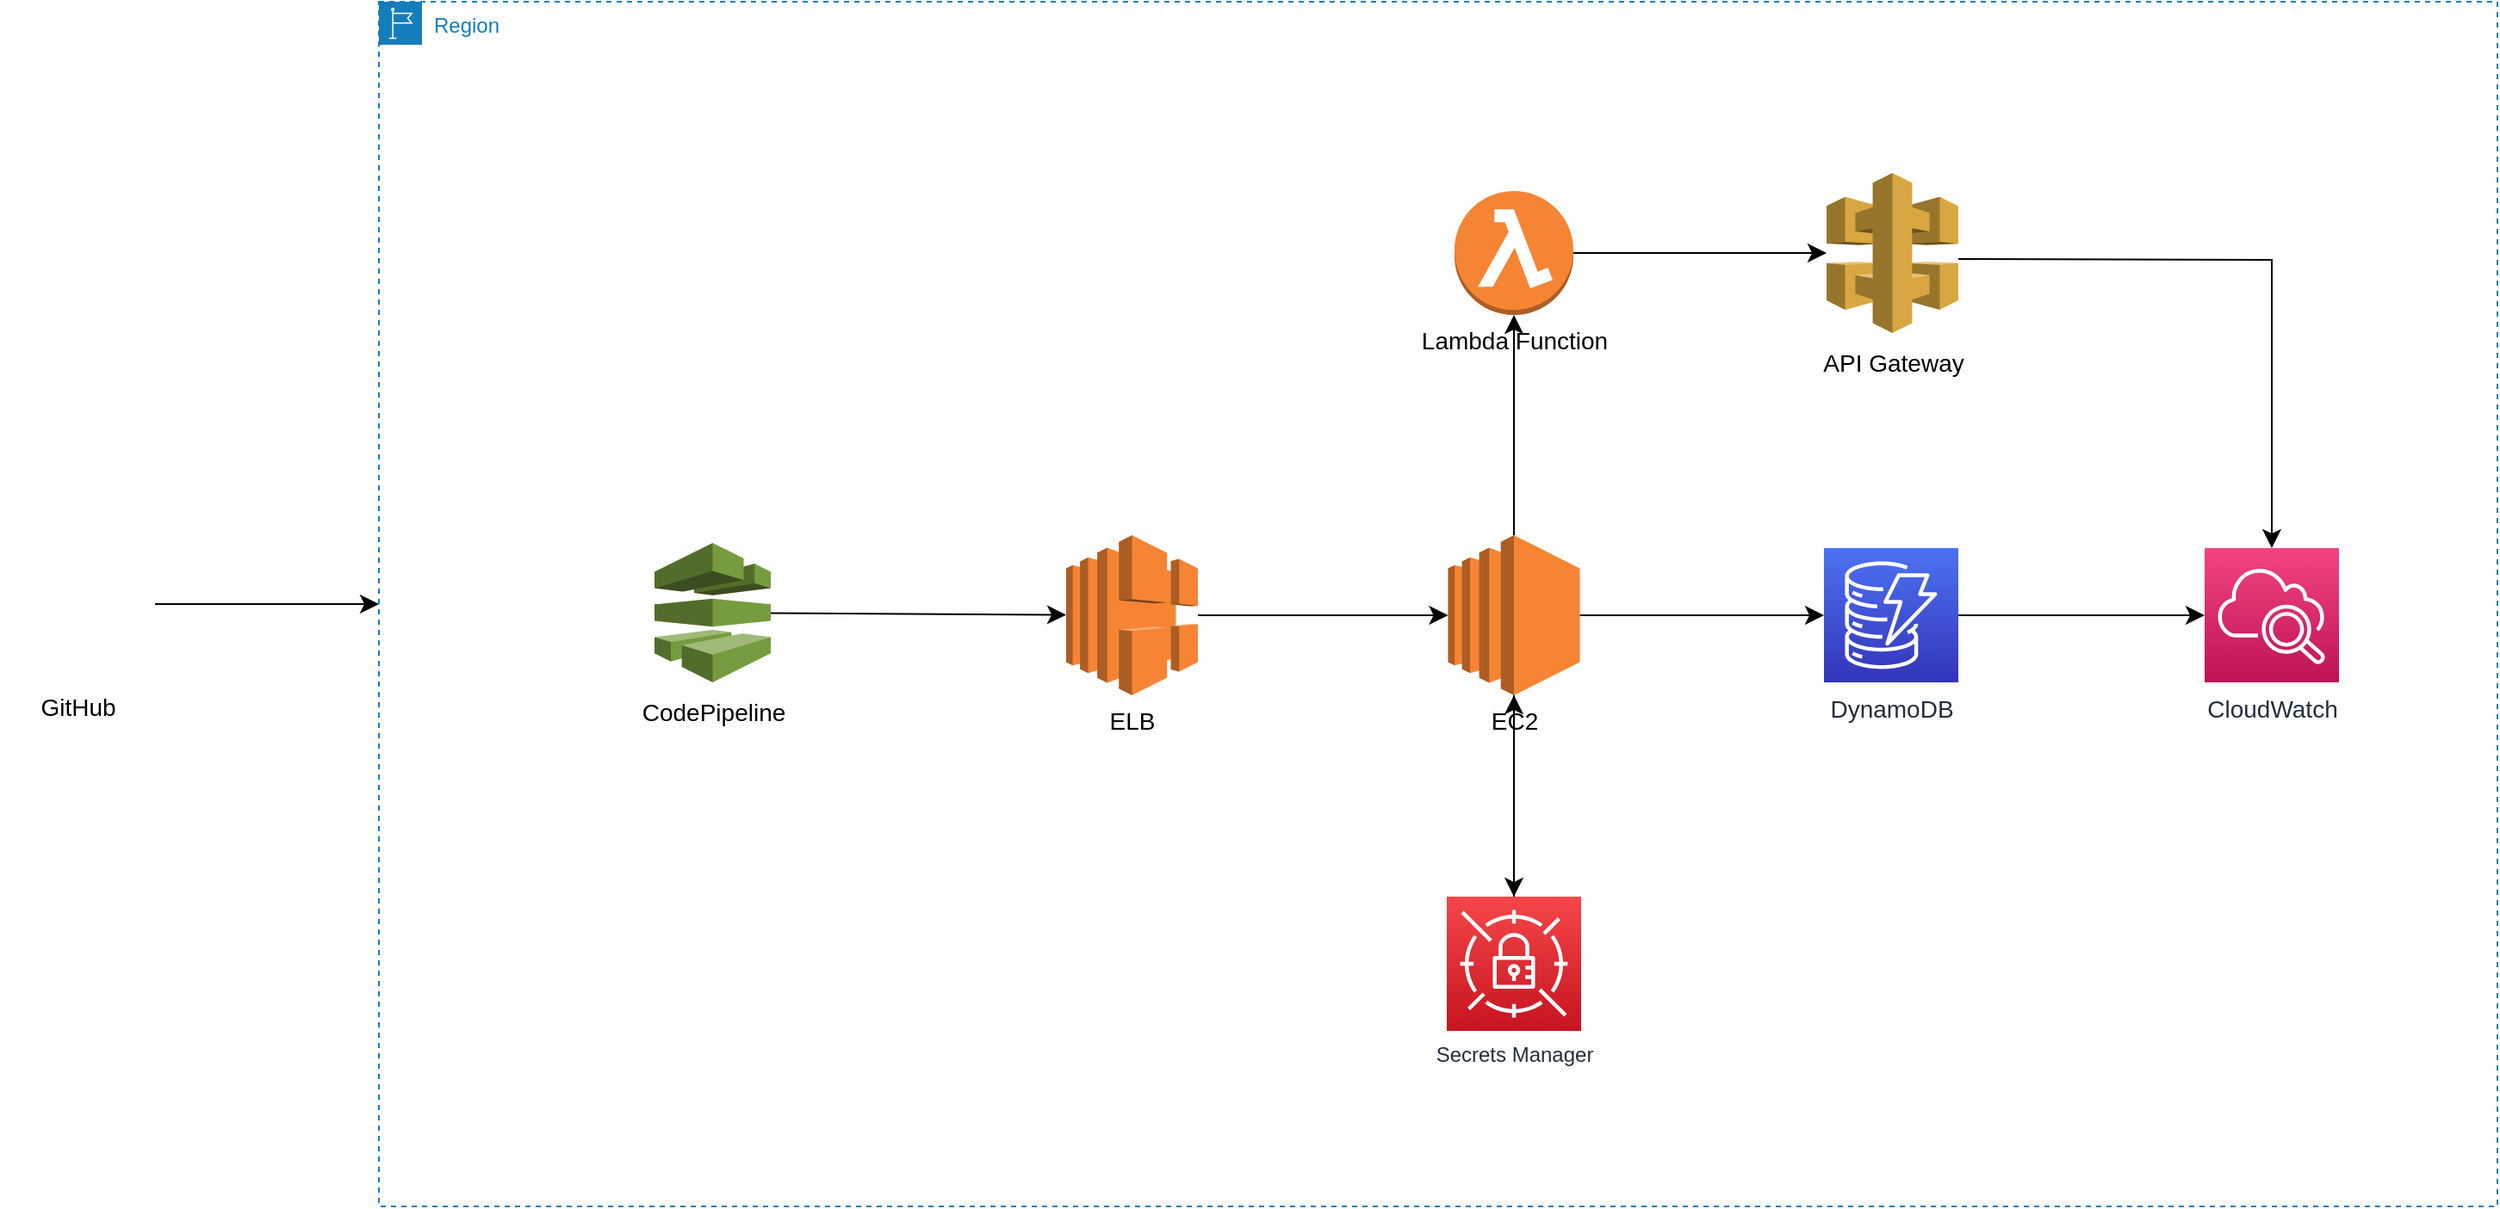 <mxfile version="21.0.6" type="github">
  <diagram name="Page-1" id="pJ5dkr3fJvYHICoJxLEp">
    <mxGraphModel dx="1632" dy="1398" grid="1" gridSize="10" guides="1" tooltips="1" connect="1" arrows="1" fold="1" page="1" pageScale="1" pageWidth="850" pageHeight="1100" math="0" shadow="0">
      <root>
        <mxCell id="0" />
        <mxCell id="1" parent="0" />
        <mxCell id="liZ0aCMdzfr0tDYxdN_o-2" value="Region" style="points=[[0,0],[0.25,0],[0.5,0],[0.75,0],[1,0],[1,0.25],[1,0.5],[1,0.75],[1,1],[0.75,1],[0.5,1],[0.25,1],[0,1],[0,0.75],[0,0.5],[0,0.25]];outlineConnect=0;gradientColor=none;html=1;whiteSpace=wrap;fontSize=12;fontStyle=0;container=1;pointerEvents=0;collapsible=0;recursiveResize=0;shape=mxgraph.aws4.group;grIcon=mxgraph.aws4.group_region;strokeColor=#147EBA;fillColor=none;verticalAlign=top;align=left;spacingLeft=30;fontColor=#147EBA;dashed=1;" vertex="1" parent="1">
          <mxGeometry x="280" y="180" width="1230" height="700" as="geometry" />
        </mxCell>
        <mxCell id="liZ0aCMdzfr0tDYxdN_o-14" style="edgeStyle=none;curved=1;rounded=0;orthogonalLoop=1;jettySize=auto;html=1;fontSize=12;startSize=8;endSize=8;" edge="1" parent="liZ0aCMdzfr0tDYxdN_o-2" source="liZ0aCMdzfr0tDYxdN_o-3" target="liZ0aCMdzfr0tDYxdN_o-5">
          <mxGeometry relative="1" as="geometry" />
        </mxCell>
        <mxCell id="liZ0aCMdzfr0tDYxdN_o-25" style="edgeStyle=none;curved=1;rounded=0;orthogonalLoop=1;jettySize=auto;html=1;fontSize=12;startSize=8;endSize=8;" edge="1" parent="liZ0aCMdzfr0tDYxdN_o-2" source="liZ0aCMdzfr0tDYxdN_o-3" target="liZ0aCMdzfr0tDYxdN_o-24">
          <mxGeometry relative="1" as="geometry" />
        </mxCell>
        <mxCell id="liZ0aCMdzfr0tDYxdN_o-35" style="edgeStyle=none;curved=1;rounded=0;orthogonalLoop=1;jettySize=auto;html=1;fontSize=12;startSize=8;endSize=8;" edge="1" parent="liZ0aCMdzfr0tDYxdN_o-2" source="liZ0aCMdzfr0tDYxdN_o-3" target="liZ0aCMdzfr0tDYxdN_o-33">
          <mxGeometry relative="1" as="geometry" />
        </mxCell>
        <mxCell id="liZ0aCMdzfr0tDYxdN_o-3" value="&lt;font style=&quot;font-size: 14px;&quot;&gt;EC2&lt;/font&gt;" style="outlineConnect=0;dashed=0;verticalLabelPosition=bottom;verticalAlign=top;align=center;html=1;shape=mxgraph.aws3.ec2;fillColor=#F58534;gradientColor=none;" vertex="1" parent="liZ0aCMdzfr0tDYxdN_o-2">
          <mxGeometry x="620.75" y="310" width="76.5" height="93" as="geometry" />
        </mxCell>
        <mxCell id="liZ0aCMdzfr0tDYxdN_o-16" style="edgeStyle=none;curved=1;rounded=0;orthogonalLoop=1;jettySize=auto;html=1;fontSize=12;startSize=8;endSize=8;" edge="1" parent="liZ0aCMdzfr0tDYxdN_o-2" source="liZ0aCMdzfr0tDYxdN_o-6" target="liZ0aCMdzfr0tDYxdN_o-3">
          <mxGeometry relative="1" as="geometry" />
        </mxCell>
        <mxCell id="liZ0aCMdzfr0tDYxdN_o-6" value="&lt;font style=&quot;font-size: 14px;&quot;&gt;ELB&lt;/font&gt;" style="outlineConnect=0;dashed=0;verticalLabelPosition=bottom;verticalAlign=top;align=center;html=1;shape=mxgraph.aws3.elastic_load_balancing;fillColor=#F58534;gradientColor=none;" vertex="1" parent="liZ0aCMdzfr0tDYxdN_o-2">
          <mxGeometry x="399" y="310" width="76.5" height="93" as="geometry" />
        </mxCell>
        <mxCell id="liZ0aCMdzfr0tDYxdN_o-37" style="edgeStyle=none;curved=1;rounded=0;orthogonalLoop=1;jettySize=auto;html=1;entryX=0;entryY=0.5;entryDx=0;entryDy=0;entryPerimeter=0;fontSize=12;startSize=8;endSize=8;" edge="1" parent="liZ0aCMdzfr0tDYxdN_o-2" source="liZ0aCMdzfr0tDYxdN_o-5" target="liZ0aCMdzfr0tDYxdN_o-36">
          <mxGeometry relative="1" as="geometry" />
        </mxCell>
        <mxCell id="liZ0aCMdzfr0tDYxdN_o-5" value="&lt;font style=&quot;font-size: 14px;&quot;&gt;DynamoDB&lt;/font&gt;" style="sketch=0;points=[[0,0,0],[0.25,0,0],[0.5,0,0],[0.75,0,0],[1,0,0],[0,1,0],[0.25,1,0],[0.5,1,0],[0.75,1,0],[1,1,0],[0,0.25,0],[0,0.5,0],[0,0.75,0],[1,0.25,0],[1,0.5,0],[1,0.75,0]];outlineConnect=0;fontColor=#232F3E;gradientColor=#4D72F3;gradientDirection=north;fillColor=#3334B9;strokeColor=#ffffff;dashed=0;verticalLabelPosition=bottom;verticalAlign=top;align=center;html=1;fontSize=12;fontStyle=0;aspect=fixed;shape=mxgraph.aws4.resourceIcon;resIcon=mxgraph.aws4.dynamodb;" vertex="1" parent="liZ0aCMdzfr0tDYxdN_o-2">
          <mxGeometry x="839" y="317.5" width="78" height="78" as="geometry" />
        </mxCell>
        <mxCell id="liZ0aCMdzfr0tDYxdN_o-26" style="edgeStyle=none;curved=1;rounded=0;orthogonalLoop=1;jettySize=auto;html=1;fontSize=12;startSize=8;endSize=8;" edge="1" parent="liZ0aCMdzfr0tDYxdN_o-2" source="liZ0aCMdzfr0tDYxdN_o-23" target="liZ0aCMdzfr0tDYxdN_o-6">
          <mxGeometry relative="1" as="geometry" />
        </mxCell>
        <mxCell id="liZ0aCMdzfr0tDYxdN_o-23" value="&lt;font style=&quot;font-size: 14px;&quot;&gt;CodePipeline&lt;/font&gt;" style="outlineConnect=0;dashed=0;verticalLabelPosition=bottom;verticalAlign=top;align=center;html=1;shape=mxgraph.aws3.codepipeline;fillColor=#759C3E;gradientColor=none;fontSize=16;" vertex="1" parent="liZ0aCMdzfr0tDYxdN_o-2">
          <mxGeometry x="160" y="314.5" width="67.5" height="81" as="geometry" />
        </mxCell>
        <mxCell id="liZ0aCMdzfr0tDYxdN_o-28" style="edgeStyle=none;curved=1;rounded=0;orthogonalLoop=1;jettySize=auto;html=1;fontSize=12;startSize=8;endSize=8;" edge="1" parent="liZ0aCMdzfr0tDYxdN_o-2" source="liZ0aCMdzfr0tDYxdN_o-24" target="liZ0aCMdzfr0tDYxdN_o-27">
          <mxGeometry relative="1" as="geometry" />
        </mxCell>
        <mxCell id="liZ0aCMdzfr0tDYxdN_o-24" value="&lt;font style=&quot;font-size: 14px;&quot;&gt;Lambda Function&lt;/font&gt;" style="outlineConnect=0;dashed=0;verticalLabelPosition=bottom;verticalAlign=top;align=center;html=1;shape=mxgraph.aws3.lambda_function;fillColor=#F58534;gradientColor=none;" vertex="1" parent="liZ0aCMdzfr0tDYxdN_o-2">
          <mxGeometry x="624.5" y="110" width="69" height="72" as="geometry" />
        </mxCell>
        <mxCell id="liZ0aCMdzfr0tDYxdN_o-27" value="&lt;font style=&quot;font-size: 14px;&quot;&gt;API Gateway&lt;/font&gt;" style="outlineConnect=0;dashed=0;verticalLabelPosition=bottom;verticalAlign=top;align=center;html=1;shape=mxgraph.aws3.api_gateway;fillColor=#D9A741;gradientColor=none;fontSize=16;" vertex="1" parent="liZ0aCMdzfr0tDYxdN_o-2">
          <mxGeometry x="840.5" y="99.5" width="76.5" height="93" as="geometry" />
        </mxCell>
        <mxCell id="liZ0aCMdzfr0tDYxdN_o-34" style="edgeStyle=none;curved=1;rounded=0;orthogonalLoop=1;jettySize=auto;html=1;fontSize=12;startSize=8;endSize=8;" edge="1" parent="liZ0aCMdzfr0tDYxdN_o-2" source="liZ0aCMdzfr0tDYxdN_o-33" target="liZ0aCMdzfr0tDYxdN_o-3">
          <mxGeometry relative="1" as="geometry" />
        </mxCell>
        <mxCell id="liZ0aCMdzfr0tDYxdN_o-33" value="Secrets Manager" style="sketch=0;points=[[0,0,0],[0.25,0,0],[0.5,0,0],[0.75,0,0],[1,0,0],[0,1,0],[0.25,1,0],[0.5,1,0],[0.75,1,0],[1,1,0],[0,0.25,0],[0,0.5,0],[0,0.75,0],[1,0.25,0],[1,0.5,0],[1,0.75,0]];outlineConnect=0;fontColor=#232F3E;gradientColor=#F54749;gradientDirection=north;fillColor=#C7131F;strokeColor=#ffffff;dashed=0;verticalLabelPosition=bottom;verticalAlign=top;align=center;html=1;fontSize=12;fontStyle=0;aspect=fixed;shape=mxgraph.aws4.resourceIcon;resIcon=mxgraph.aws4.secrets_manager;" vertex="1" parent="liZ0aCMdzfr0tDYxdN_o-2">
          <mxGeometry x="620" y="520" width="78" height="78" as="geometry" />
        </mxCell>
        <mxCell id="liZ0aCMdzfr0tDYxdN_o-36" value="&lt;font style=&quot;font-size: 14px;&quot;&gt;CloudWatch&lt;/font&gt;" style="sketch=0;points=[[0,0,0],[0.25,0,0],[0.5,0,0],[0.75,0,0],[1,0,0],[0,1,0],[0.25,1,0],[0.5,1,0],[0.75,1,0],[1,1,0],[0,0.25,0],[0,0.5,0],[0,0.75,0],[1,0.25,0],[1,0.5,0],[1,0.75,0]];points=[[0,0,0],[0.25,0,0],[0.5,0,0],[0.75,0,0],[1,0,0],[0,1,0],[0.25,1,0],[0.5,1,0],[0.75,1,0],[1,1,0],[0,0.25,0],[0,0.5,0],[0,0.75,0],[1,0.25,0],[1,0.5,0],[1,0.75,0]];outlineConnect=0;fontColor=#232F3E;gradientColor=#F34482;gradientDirection=north;fillColor=#BC1356;strokeColor=#ffffff;dashed=0;verticalLabelPosition=bottom;verticalAlign=top;align=center;html=1;fontSize=12;fontStyle=0;aspect=fixed;shape=mxgraph.aws4.resourceIcon;resIcon=mxgraph.aws4.cloudwatch_2;" vertex="1" parent="liZ0aCMdzfr0tDYxdN_o-2">
          <mxGeometry x="1060" y="317.5" width="78" height="78" as="geometry" />
        </mxCell>
        <mxCell id="liZ0aCMdzfr0tDYxdN_o-47" value="" style="endArrow=classic;html=1;rounded=0;fontSize=12;startSize=8;endSize=8;edgeStyle=orthogonalEdgeStyle;entryX=0.5;entryY=0;entryDx=0;entryDy=0;entryPerimeter=0;" edge="1" parent="liZ0aCMdzfr0tDYxdN_o-2" target="liZ0aCMdzfr0tDYxdN_o-36">
          <mxGeometry width="50" height="50" relative="1" as="geometry">
            <mxPoint x="917" y="149.5" as="sourcePoint" />
            <mxPoint x="967" y="99.5" as="targetPoint" />
          </mxGeometry>
        </mxCell>
        <mxCell id="liZ0aCMdzfr0tDYxdN_o-20" style="edgeStyle=none;curved=1;rounded=0;orthogonalLoop=1;jettySize=auto;html=1;entryX=0;entryY=0.5;entryDx=0;entryDy=0;fontSize=12;startSize=8;endSize=8;" edge="1" parent="1" source="liZ0aCMdzfr0tDYxdN_o-9" target="liZ0aCMdzfr0tDYxdN_o-2">
          <mxGeometry relative="1" as="geometry" />
        </mxCell>
        <mxCell id="liZ0aCMdzfr0tDYxdN_o-9" value="&lt;font style=&quot;font-size: 14px;&quot;&gt;GitHub&lt;/font&gt;" style="shape=image;html=1;verticalAlign=top;verticalLabelPosition=bottom;labelBackgroundColor=#ffffff;imageAspect=0;aspect=fixed;image=https://cdn4.iconfinder.com/data/icons/ionicons/512/icon-social-github-128.png" vertex="1" parent="1">
          <mxGeometry x="60" y="485" width="90" height="90" as="geometry" />
        </mxCell>
      </root>
    </mxGraphModel>
  </diagram>
</mxfile>
